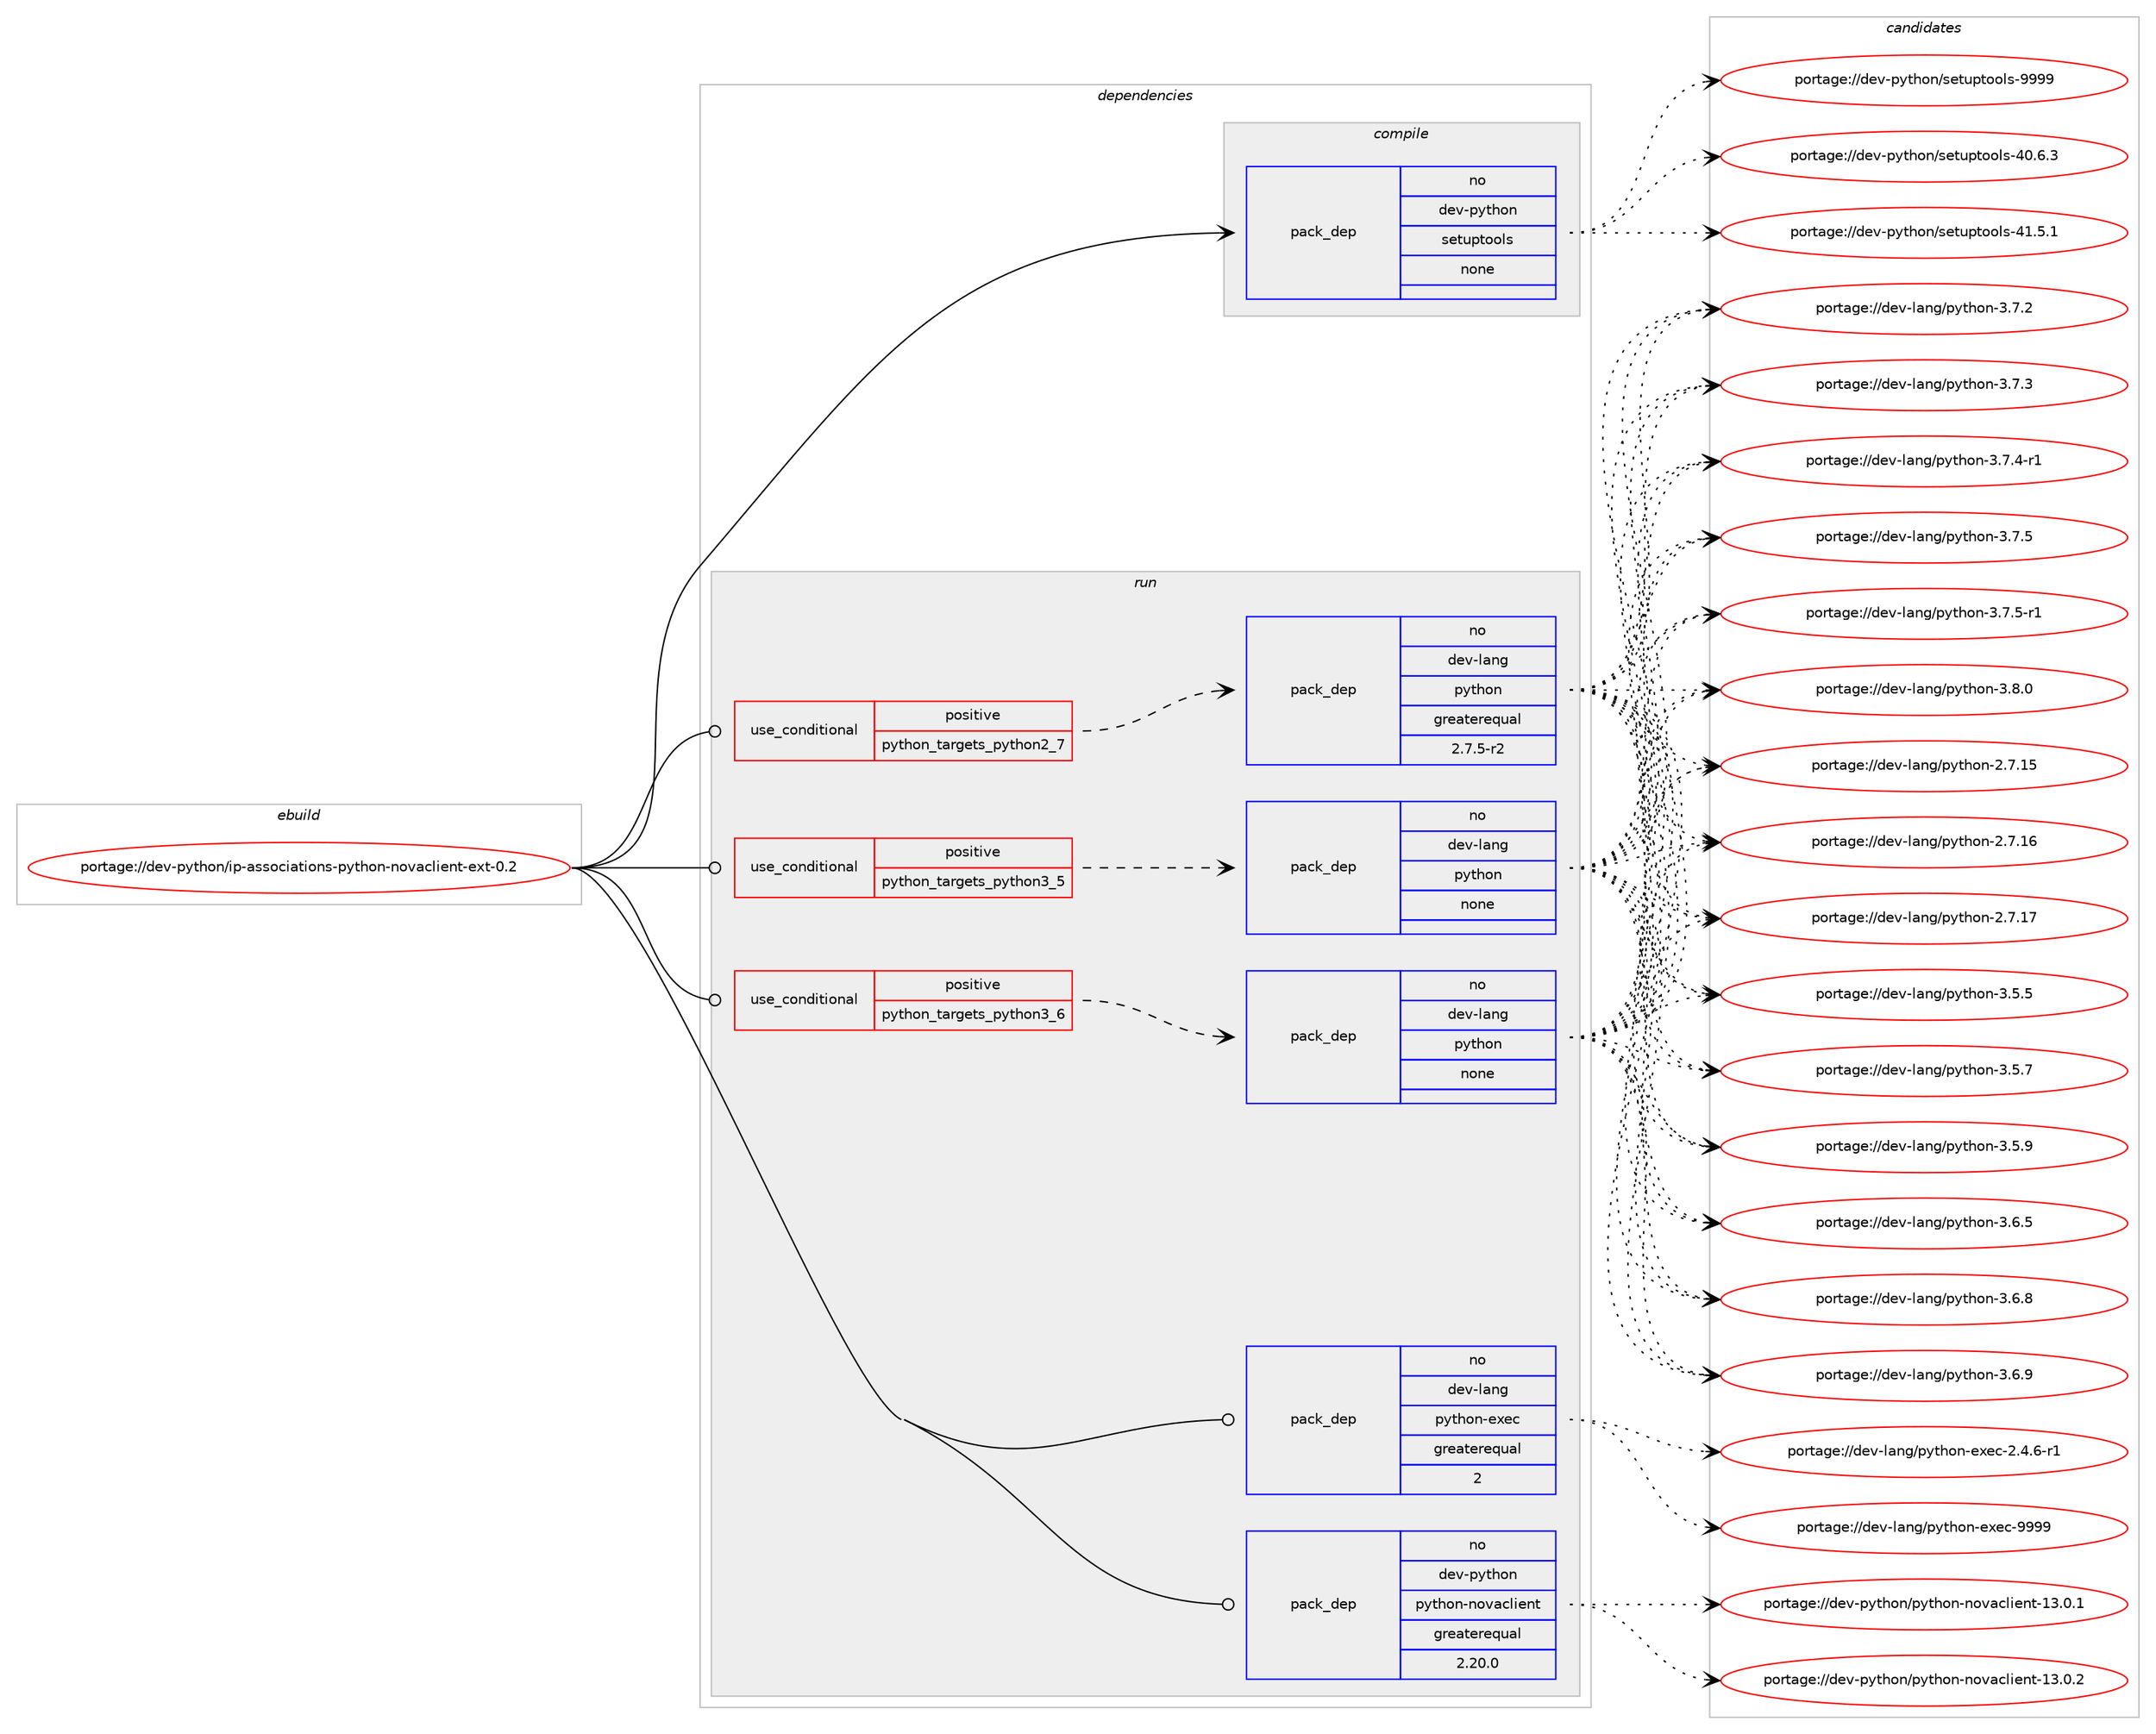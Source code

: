 digraph prolog {

# *************
# Graph options
# *************

newrank=true;
concentrate=true;
compound=true;
graph [rankdir=LR,fontname=Helvetica,fontsize=10,ranksep=1.5];#, ranksep=2.5, nodesep=0.2];
edge  [arrowhead=vee];
node  [fontname=Helvetica,fontsize=10];

# **********
# The ebuild
# **********

subgraph cluster_leftcol {
color=gray;
rank=same;
label=<<i>ebuild</i>>;
id [label="portage://dev-python/ip-associations-python-novaclient-ext-0.2", color=red, width=4, href="../dev-python/ip-associations-python-novaclient-ext-0.2.svg"];
}

# ****************
# The dependencies
# ****************

subgraph cluster_midcol {
color=gray;
label=<<i>dependencies</i>>;
subgraph cluster_compile {
fillcolor="#eeeeee";
style=filled;
label=<<i>compile</i>>;
subgraph pack110979 {
dependency144488 [label=<<TABLE BORDER="0" CELLBORDER="1" CELLSPACING="0" CELLPADDING="4" WIDTH="220"><TR><TD ROWSPAN="6" CELLPADDING="30">pack_dep</TD></TR><TR><TD WIDTH="110">no</TD></TR><TR><TD>dev-python</TD></TR><TR><TD>setuptools</TD></TR><TR><TD>none</TD></TR><TR><TD></TD></TR></TABLE>>, shape=none, color=blue];
}
id:e -> dependency144488:w [weight=20,style="solid",arrowhead="vee"];
}
subgraph cluster_compileandrun {
fillcolor="#eeeeee";
style=filled;
label=<<i>compile and run</i>>;
}
subgraph cluster_run {
fillcolor="#eeeeee";
style=filled;
label=<<i>run</i>>;
subgraph cond30189 {
dependency144489 [label=<<TABLE BORDER="0" CELLBORDER="1" CELLSPACING="0" CELLPADDING="4"><TR><TD ROWSPAN="3" CELLPADDING="10">use_conditional</TD></TR><TR><TD>positive</TD></TR><TR><TD>python_targets_python2_7</TD></TR></TABLE>>, shape=none, color=red];
subgraph pack110980 {
dependency144490 [label=<<TABLE BORDER="0" CELLBORDER="1" CELLSPACING="0" CELLPADDING="4" WIDTH="220"><TR><TD ROWSPAN="6" CELLPADDING="30">pack_dep</TD></TR><TR><TD WIDTH="110">no</TD></TR><TR><TD>dev-lang</TD></TR><TR><TD>python</TD></TR><TR><TD>greaterequal</TD></TR><TR><TD>2.7.5-r2</TD></TR></TABLE>>, shape=none, color=blue];
}
dependency144489:e -> dependency144490:w [weight=20,style="dashed",arrowhead="vee"];
}
id:e -> dependency144489:w [weight=20,style="solid",arrowhead="odot"];
subgraph cond30190 {
dependency144491 [label=<<TABLE BORDER="0" CELLBORDER="1" CELLSPACING="0" CELLPADDING="4"><TR><TD ROWSPAN="3" CELLPADDING="10">use_conditional</TD></TR><TR><TD>positive</TD></TR><TR><TD>python_targets_python3_5</TD></TR></TABLE>>, shape=none, color=red];
subgraph pack110981 {
dependency144492 [label=<<TABLE BORDER="0" CELLBORDER="1" CELLSPACING="0" CELLPADDING="4" WIDTH="220"><TR><TD ROWSPAN="6" CELLPADDING="30">pack_dep</TD></TR><TR><TD WIDTH="110">no</TD></TR><TR><TD>dev-lang</TD></TR><TR><TD>python</TD></TR><TR><TD>none</TD></TR><TR><TD></TD></TR></TABLE>>, shape=none, color=blue];
}
dependency144491:e -> dependency144492:w [weight=20,style="dashed",arrowhead="vee"];
}
id:e -> dependency144491:w [weight=20,style="solid",arrowhead="odot"];
subgraph cond30191 {
dependency144493 [label=<<TABLE BORDER="0" CELLBORDER="1" CELLSPACING="0" CELLPADDING="4"><TR><TD ROWSPAN="3" CELLPADDING="10">use_conditional</TD></TR><TR><TD>positive</TD></TR><TR><TD>python_targets_python3_6</TD></TR></TABLE>>, shape=none, color=red];
subgraph pack110982 {
dependency144494 [label=<<TABLE BORDER="0" CELLBORDER="1" CELLSPACING="0" CELLPADDING="4" WIDTH="220"><TR><TD ROWSPAN="6" CELLPADDING="30">pack_dep</TD></TR><TR><TD WIDTH="110">no</TD></TR><TR><TD>dev-lang</TD></TR><TR><TD>python</TD></TR><TR><TD>none</TD></TR><TR><TD></TD></TR></TABLE>>, shape=none, color=blue];
}
dependency144493:e -> dependency144494:w [weight=20,style="dashed",arrowhead="vee"];
}
id:e -> dependency144493:w [weight=20,style="solid",arrowhead="odot"];
subgraph pack110983 {
dependency144495 [label=<<TABLE BORDER="0" CELLBORDER="1" CELLSPACING="0" CELLPADDING="4" WIDTH="220"><TR><TD ROWSPAN="6" CELLPADDING="30">pack_dep</TD></TR><TR><TD WIDTH="110">no</TD></TR><TR><TD>dev-lang</TD></TR><TR><TD>python-exec</TD></TR><TR><TD>greaterequal</TD></TR><TR><TD>2</TD></TR></TABLE>>, shape=none, color=blue];
}
id:e -> dependency144495:w [weight=20,style="solid",arrowhead="odot"];
subgraph pack110984 {
dependency144496 [label=<<TABLE BORDER="0" CELLBORDER="1" CELLSPACING="0" CELLPADDING="4" WIDTH="220"><TR><TD ROWSPAN="6" CELLPADDING="30">pack_dep</TD></TR><TR><TD WIDTH="110">no</TD></TR><TR><TD>dev-python</TD></TR><TR><TD>python-novaclient</TD></TR><TR><TD>greaterequal</TD></TR><TR><TD>2.20.0</TD></TR></TABLE>>, shape=none, color=blue];
}
id:e -> dependency144496:w [weight=20,style="solid",arrowhead="odot"];
}
}

# **************
# The candidates
# **************

subgraph cluster_choices {
rank=same;
color=gray;
label=<<i>candidates</i>>;

subgraph choice110979 {
color=black;
nodesep=1;
choiceportage100101118451121211161041111104711510111611711211611111110811545524846544651 [label="portage://dev-python/setuptools-40.6.3", color=red, width=4,href="../dev-python/setuptools-40.6.3.svg"];
choiceportage100101118451121211161041111104711510111611711211611111110811545524946534649 [label="portage://dev-python/setuptools-41.5.1", color=red, width=4,href="../dev-python/setuptools-41.5.1.svg"];
choiceportage10010111845112121116104111110471151011161171121161111111081154557575757 [label="portage://dev-python/setuptools-9999", color=red, width=4,href="../dev-python/setuptools-9999.svg"];
dependency144488:e -> choiceportage100101118451121211161041111104711510111611711211611111110811545524846544651:w [style=dotted,weight="100"];
dependency144488:e -> choiceportage100101118451121211161041111104711510111611711211611111110811545524946534649:w [style=dotted,weight="100"];
dependency144488:e -> choiceportage10010111845112121116104111110471151011161171121161111111081154557575757:w [style=dotted,weight="100"];
}
subgraph choice110980 {
color=black;
nodesep=1;
choiceportage10010111845108971101034711212111610411111045504655464953 [label="portage://dev-lang/python-2.7.15", color=red, width=4,href="../dev-lang/python-2.7.15.svg"];
choiceportage10010111845108971101034711212111610411111045504655464954 [label="portage://dev-lang/python-2.7.16", color=red, width=4,href="../dev-lang/python-2.7.16.svg"];
choiceportage10010111845108971101034711212111610411111045504655464955 [label="portage://dev-lang/python-2.7.17", color=red, width=4,href="../dev-lang/python-2.7.17.svg"];
choiceportage100101118451089711010347112121116104111110455146534653 [label="portage://dev-lang/python-3.5.5", color=red, width=4,href="../dev-lang/python-3.5.5.svg"];
choiceportage100101118451089711010347112121116104111110455146534655 [label="portage://dev-lang/python-3.5.7", color=red, width=4,href="../dev-lang/python-3.5.7.svg"];
choiceportage100101118451089711010347112121116104111110455146534657 [label="portage://dev-lang/python-3.5.9", color=red, width=4,href="../dev-lang/python-3.5.9.svg"];
choiceportage100101118451089711010347112121116104111110455146544653 [label="portage://dev-lang/python-3.6.5", color=red, width=4,href="../dev-lang/python-3.6.5.svg"];
choiceportage100101118451089711010347112121116104111110455146544656 [label="portage://dev-lang/python-3.6.8", color=red, width=4,href="../dev-lang/python-3.6.8.svg"];
choiceportage100101118451089711010347112121116104111110455146544657 [label="portage://dev-lang/python-3.6.9", color=red, width=4,href="../dev-lang/python-3.6.9.svg"];
choiceportage100101118451089711010347112121116104111110455146554650 [label="portage://dev-lang/python-3.7.2", color=red, width=4,href="../dev-lang/python-3.7.2.svg"];
choiceportage100101118451089711010347112121116104111110455146554651 [label="portage://dev-lang/python-3.7.3", color=red, width=4,href="../dev-lang/python-3.7.3.svg"];
choiceportage1001011184510897110103471121211161041111104551465546524511449 [label="portage://dev-lang/python-3.7.4-r1", color=red, width=4,href="../dev-lang/python-3.7.4-r1.svg"];
choiceportage100101118451089711010347112121116104111110455146554653 [label="portage://dev-lang/python-3.7.5", color=red, width=4,href="../dev-lang/python-3.7.5.svg"];
choiceportage1001011184510897110103471121211161041111104551465546534511449 [label="portage://dev-lang/python-3.7.5-r1", color=red, width=4,href="../dev-lang/python-3.7.5-r1.svg"];
choiceportage100101118451089711010347112121116104111110455146564648 [label="portage://dev-lang/python-3.8.0", color=red, width=4,href="../dev-lang/python-3.8.0.svg"];
dependency144490:e -> choiceportage10010111845108971101034711212111610411111045504655464953:w [style=dotted,weight="100"];
dependency144490:e -> choiceportage10010111845108971101034711212111610411111045504655464954:w [style=dotted,weight="100"];
dependency144490:e -> choiceportage10010111845108971101034711212111610411111045504655464955:w [style=dotted,weight="100"];
dependency144490:e -> choiceportage100101118451089711010347112121116104111110455146534653:w [style=dotted,weight="100"];
dependency144490:e -> choiceportage100101118451089711010347112121116104111110455146534655:w [style=dotted,weight="100"];
dependency144490:e -> choiceportage100101118451089711010347112121116104111110455146534657:w [style=dotted,weight="100"];
dependency144490:e -> choiceportage100101118451089711010347112121116104111110455146544653:w [style=dotted,weight="100"];
dependency144490:e -> choiceportage100101118451089711010347112121116104111110455146544656:w [style=dotted,weight="100"];
dependency144490:e -> choiceportage100101118451089711010347112121116104111110455146544657:w [style=dotted,weight="100"];
dependency144490:e -> choiceportage100101118451089711010347112121116104111110455146554650:w [style=dotted,weight="100"];
dependency144490:e -> choiceportage100101118451089711010347112121116104111110455146554651:w [style=dotted,weight="100"];
dependency144490:e -> choiceportage1001011184510897110103471121211161041111104551465546524511449:w [style=dotted,weight="100"];
dependency144490:e -> choiceportage100101118451089711010347112121116104111110455146554653:w [style=dotted,weight="100"];
dependency144490:e -> choiceportage1001011184510897110103471121211161041111104551465546534511449:w [style=dotted,weight="100"];
dependency144490:e -> choiceportage100101118451089711010347112121116104111110455146564648:w [style=dotted,weight="100"];
}
subgraph choice110981 {
color=black;
nodesep=1;
choiceportage10010111845108971101034711212111610411111045504655464953 [label="portage://dev-lang/python-2.7.15", color=red, width=4,href="../dev-lang/python-2.7.15.svg"];
choiceportage10010111845108971101034711212111610411111045504655464954 [label="portage://dev-lang/python-2.7.16", color=red, width=4,href="../dev-lang/python-2.7.16.svg"];
choiceportage10010111845108971101034711212111610411111045504655464955 [label="portage://dev-lang/python-2.7.17", color=red, width=4,href="../dev-lang/python-2.7.17.svg"];
choiceportage100101118451089711010347112121116104111110455146534653 [label="portage://dev-lang/python-3.5.5", color=red, width=4,href="../dev-lang/python-3.5.5.svg"];
choiceportage100101118451089711010347112121116104111110455146534655 [label="portage://dev-lang/python-3.5.7", color=red, width=4,href="../dev-lang/python-3.5.7.svg"];
choiceportage100101118451089711010347112121116104111110455146534657 [label="portage://dev-lang/python-3.5.9", color=red, width=4,href="../dev-lang/python-3.5.9.svg"];
choiceportage100101118451089711010347112121116104111110455146544653 [label="portage://dev-lang/python-3.6.5", color=red, width=4,href="../dev-lang/python-3.6.5.svg"];
choiceportage100101118451089711010347112121116104111110455146544656 [label="portage://dev-lang/python-3.6.8", color=red, width=4,href="../dev-lang/python-3.6.8.svg"];
choiceportage100101118451089711010347112121116104111110455146544657 [label="portage://dev-lang/python-3.6.9", color=red, width=4,href="../dev-lang/python-3.6.9.svg"];
choiceportage100101118451089711010347112121116104111110455146554650 [label="portage://dev-lang/python-3.7.2", color=red, width=4,href="../dev-lang/python-3.7.2.svg"];
choiceportage100101118451089711010347112121116104111110455146554651 [label="portage://dev-lang/python-3.7.3", color=red, width=4,href="../dev-lang/python-3.7.3.svg"];
choiceportage1001011184510897110103471121211161041111104551465546524511449 [label="portage://dev-lang/python-3.7.4-r1", color=red, width=4,href="../dev-lang/python-3.7.4-r1.svg"];
choiceportage100101118451089711010347112121116104111110455146554653 [label="portage://dev-lang/python-3.7.5", color=red, width=4,href="../dev-lang/python-3.7.5.svg"];
choiceportage1001011184510897110103471121211161041111104551465546534511449 [label="portage://dev-lang/python-3.7.5-r1", color=red, width=4,href="../dev-lang/python-3.7.5-r1.svg"];
choiceportage100101118451089711010347112121116104111110455146564648 [label="portage://dev-lang/python-3.8.0", color=red, width=4,href="../dev-lang/python-3.8.0.svg"];
dependency144492:e -> choiceportage10010111845108971101034711212111610411111045504655464953:w [style=dotted,weight="100"];
dependency144492:e -> choiceportage10010111845108971101034711212111610411111045504655464954:w [style=dotted,weight="100"];
dependency144492:e -> choiceportage10010111845108971101034711212111610411111045504655464955:w [style=dotted,weight="100"];
dependency144492:e -> choiceportage100101118451089711010347112121116104111110455146534653:w [style=dotted,weight="100"];
dependency144492:e -> choiceportage100101118451089711010347112121116104111110455146534655:w [style=dotted,weight="100"];
dependency144492:e -> choiceportage100101118451089711010347112121116104111110455146534657:w [style=dotted,weight="100"];
dependency144492:e -> choiceportage100101118451089711010347112121116104111110455146544653:w [style=dotted,weight="100"];
dependency144492:e -> choiceportage100101118451089711010347112121116104111110455146544656:w [style=dotted,weight="100"];
dependency144492:e -> choiceportage100101118451089711010347112121116104111110455146544657:w [style=dotted,weight="100"];
dependency144492:e -> choiceportage100101118451089711010347112121116104111110455146554650:w [style=dotted,weight="100"];
dependency144492:e -> choiceportage100101118451089711010347112121116104111110455146554651:w [style=dotted,weight="100"];
dependency144492:e -> choiceportage1001011184510897110103471121211161041111104551465546524511449:w [style=dotted,weight="100"];
dependency144492:e -> choiceportage100101118451089711010347112121116104111110455146554653:w [style=dotted,weight="100"];
dependency144492:e -> choiceportage1001011184510897110103471121211161041111104551465546534511449:w [style=dotted,weight="100"];
dependency144492:e -> choiceportage100101118451089711010347112121116104111110455146564648:w [style=dotted,weight="100"];
}
subgraph choice110982 {
color=black;
nodesep=1;
choiceportage10010111845108971101034711212111610411111045504655464953 [label="portage://dev-lang/python-2.7.15", color=red, width=4,href="../dev-lang/python-2.7.15.svg"];
choiceportage10010111845108971101034711212111610411111045504655464954 [label="portage://dev-lang/python-2.7.16", color=red, width=4,href="../dev-lang/python-2.7.16.svg"];
choiceportage10010111845108971101034711212111610411111045504655464955 [label="portage://dev-lang/python-2.7.17", color=red, width=4,href="../dev-lang/python-2.7.17.svg"];
choiceportage100101118451089711010347112121116104111110455146534653 [label="portage://dev-lang/python-3.5.5", color=red, width=4,href="../dev-lang/python-3.5.5.svg"];
choiceportage100101118451089711010347112121116104111110455146534655 [label="portage://dev-lang/python-3.5.7", color=red, width=4,href="../dev-lang/python-3.5.7.svg"];
choiceportage100101118451089711010347112121116104111110455146534657 [label="portage://dev-lang/python-3.5.9", color=red, width=4,href="../dev-lang/python-3.5.9.svg"];
choiceportage100101118451089711010347112121116104111110455146544653 [label="portage://dev-lang/python-3.6.5", color=red, width=4,href="../dev-lang/python-3.6.5.svg"];
choiceportage100101118451089711010347112121116104111110455146544656 [label="portage://dev-lang/python-3.6.8", color=red, width=4,href="../dev-lang/python-3.6.8.svg"];
choiceportage100101118451089711010347112121116104111110455146544657 [label="portage://dev-lang/python-3.6.9", color=red, width=4,href="../dev-lang/python-3.6.9.svg"];
choiceportage100101118451089711010347112121116104111110455146554650 [label="portage://dev-lang/python-3.7.2", color=red, width=4,href="../dev-lang/python-3.7.2.svg"];
choiceportage100101118451089711010347112121116104111110455146554651 [label="portage://dev-lang/python-3.7.3", color=red, width=4,href="../dev-lang/python-3.7.3.svg"];
choiceportage1001011184510897110103471121211161041111104551465546524511449 [label="portage://dev-lang/python-3.7.4-r1", color=red, width=4,href="../dev-lang/python-3.7.4-r1.svg"];
choiceportage100101118451089711010347112121116104111110455146554653 [label="portage://dev-lang/python-3.7.5", color=red, width=4,href="../dev-lang/python-3.7.5.svg"];
choiceportage1001011184510897110103471121211161041111104551465546534511449 [label="portage://dev-lang/python-3.7.5-r1", color=red, width=4,href="../dev-lang/python-3.7.5-r1.svg"];
choiceportage100101118451089711010347112121116104111110455146564648 [label="portage://dev-lang/python-3.8.0", color=red, width=4,href="../dev-lang/python-3.8.0.svg"];
dependency144494:e -> choiceportage10010111845108971101034711212111610411111045504655464953:w [style=dotted,weight="100"];
dependency144494:e -> choiceportage10010111845108971101034711212111610411111045504655464954:w [style=dotted,weight="100"];
dependency144494:e -> choiceportage10010111845108971101034711212111610411111045504655464955:w [style=dotted,weight="100"];
dependency144494:e -> choiceportage100101118451089711010347112121116104111110455146534653:w [style=dotted,weight="100"];
dependency144494:e -> choiceportage100101118451089711010347112121116104111110455146534655:w [style=dotted,weight="100"];
dependency144494:e -> choiceportage100101118451089711010347112121116104111110455146534657:w [style=dotted,weight="100"];
dependency144494:e -> choiceportage100101118451089711010347112121116104111110455146544653:w [style=dotted,weight="100"];
dependency144494:e -> choiceportage100101118451089711010347112121116104111110455146544656:w [style=dotted,weight="100"];
dependency144494:e -> choiceportage100101118451089711010347112121116104111110455146544657:w [style=dotted,weight="100"];
dependency144494:e -> choiceportage100101118451089711010347112121116104111110455146554650:w [style=dotted,weight="100"];
dependency144494:e -> choiceportage100101118451089711010347112121116104111110455146554651:w [style=dotted,weight="100"];
dependency144494:e -> choiceportage1001011184510897110103471121211161041111104551465546524511449:w [style=dotted,weight="100"];
dependency144494:e -> choiceportage100101118451089711010347112121116104111110455146554653:w [style=dotted,weight="100"];
dependency144494:e -> choiceportage1001011184510897110103471121211161041111104551465546534511449:w [style=dotted,weight="100"];
dependency144494:e -> choiceportage100101118451089711010347112121116104111110455146564648:w [style=dotted,weight="100"];
}
subgraph choice110983 {
color=black;
nodesep=1;
choiceportage10010111845108971101034711212111610411111045101120101994550465246544511449 [label="portage://dev-lang/python-exec-2.4.6-r1", color=red, width=4,href="../dev-lang/python-exec-2.4.6-r1.svg"];
choiceportage10010111845108971101034711212111610411111045101120101994557575757 [label="portage://dev-lang/python-exec-9999", color=red, width=4,href="../dev-lang/python-exec-9999.svg"];
dependency144495:e -> choiceportage10010111845108971101034711212111610411111045101120101994550465246544511449:w [style=dotted,weight="100"];
dependency144495:e -> choiceportage10010111845108971101034711212111610411111045101120101994557575757:w [style=dotted,weight="100"];
}
subgraph choice110984 {
color=black;
nodesep=1;
choiceportage100101118451121211161041111104711212111610411111045110111118979910810510111011645495146484649 [label="portage://dev-python/python-novaclient-13.0.1", color=red, width=4,href="../dev-python/python-novaclient-13.0.1.svg"];
choiceportage100101118451121211161041111104711212111610411111045110111118979910810510111011645495146484650 [label="portage://dev-python/python-novaclient-13.0.2", color=red, width=4,href="../dev-python/python-novaclient-13.0.2.svg"];
dependency144496:e -> choiceportage100101118451121211161041111104711212111610411111045110111118979910810510111011645495146484649:w [style=dotted,weight="100"];
dependency144496:e -> choiceportage100101118451121211161041111104711212111610411111045110111118979910810510111011645495146484650:w [style=dotted,weight="100"];
}
}

}
